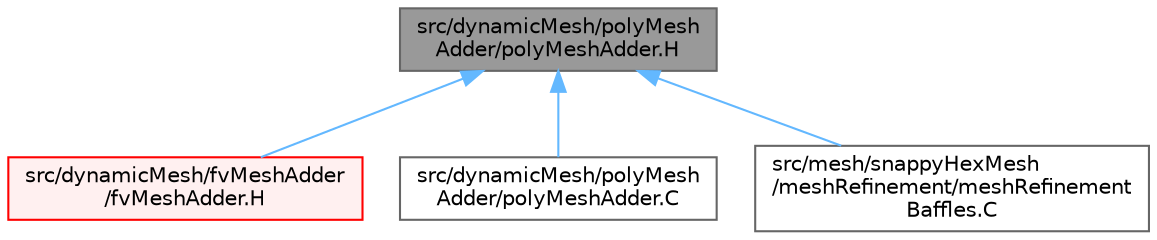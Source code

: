 digraph "src/dynamicMesh/polyMeshAdder/polyMeshAdder.H"
{
 // LATEX_PDF_SIZE
  bgcolor="transparent";
  edge [fontname=Helvetica,fontsize=10,labelfontname=Helvetica,labelfontsize=10];
  node [fontname=Helvetica,fontsize=10,shape=box,height=0.2,width=0.4];
  Node1 [id="Node000001",label="src/dynamicMesh/polyMesh\lAdder/polyMeshAdder.H",height=0.2,width=0.4,color="gray40", fillcolor="grey60", style="filled", fontcolor="black",tooltip=" "];
  Node1 -> Node2 [id="edge1_Node000001_Node000002",dir="back",color="steelblue1",style="solid",tooltip=" "];
  Node2 [id="Node000002",label="src/dynamicMesh/fvMeshAdder\l/fvMeshAdder.H",height=0.2,width=0.4,color="red", fillcolor="#FFF0F0", style="filled",URL="$fvMeshAdder_8H.html",tooltip=" "];
  Node1 -> Node5 [id="edge2_Node000001_Node000005",dir="back",color="steelblue1",style="solid",tooltip=" "];
  Node5 [id="Node000005",label="src/dynamicMesh/polyMesh\lAdder/polyMeshAdder.C",height=0.2,width=0.4,color="grey40", fillcolor="white", style="filled",URL="$polyMeshAdder_8C.html",tooltip=" "];
  Node1 -> Node6 [id="edge3_Node000001_Node000006",dir="back",color="steelblue1",style="solid",tooltip=" "];
  Node6 [id="Node000006",label="src/mesh/snappyHexMesh\l/meshRefinement/meshRefinement\lBaffles.C",height=0.2,width=0.4,color="grey40", fillcolor="white", style="filled",URL="$meshRefinementBaffles_8C.html",tooltip=" "];
}
